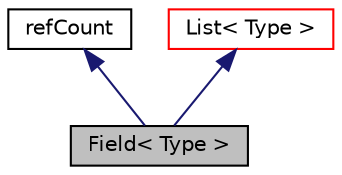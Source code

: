 digraph "Field&lt; Type &gt;"
{
  bgcolor="transparent";
  edge [fontname="Helvetica",fontsize="10",labelfontname="Helvetica",labelfontsize="10"];
  node [fontname="Helvetica",fontsize="10",shape=record];
  Node187 [label="Field\< Type \>",height=0.2,width=0.4,color="black", fillcolor="grey75", style="filled", fontcolor="black"];
  Node188 -> Node187 [dir="back",color="midnightblue",fontsize="10",style="solid",fontname="Helvetica"];
  Node188 [label="refCount",height=0.2,width=0.4,color="black",URL="$a28237.html",tooltip="Reference counter for various OpenFOAM components. "];
  Node189 -> Node187 [dir="back",color="midnightblue",fontsize="10",style="solid",fontname="Helvetica"];
  Node189 [label="List\< Type \>",height=0.2,width=0.4,color="red",URL="$a26833.html"];
}
